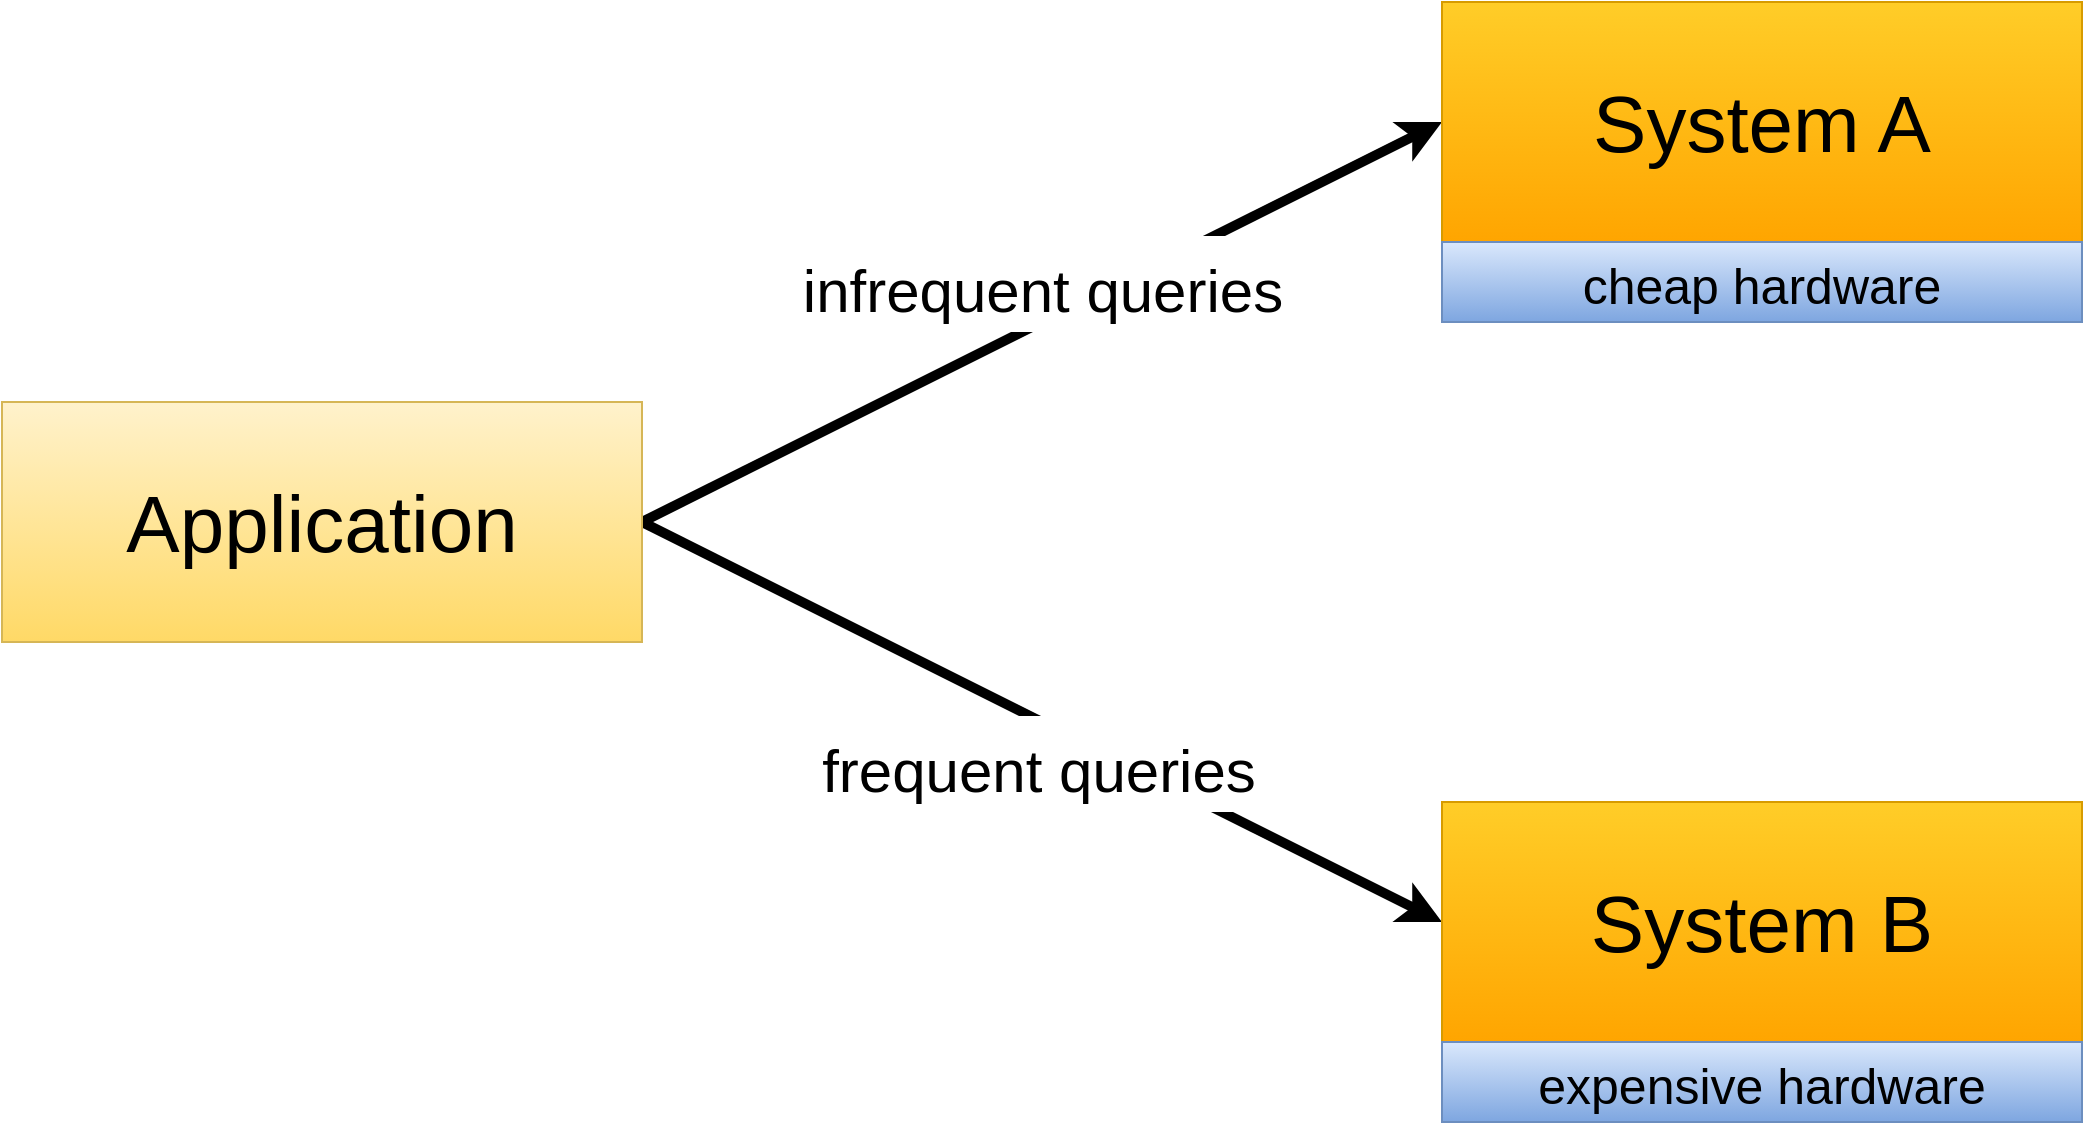 <mxfile compressed="false" version="19.0.2" type="device">
  <diagram id="kntlUtY1XAIY34VaBQxC" name="Page-1">
    <mxGraphModel dx="2062" dy="1221" grid="1" gridSize="10" guides="1" tooltips="1" connect="1" arrows="1" fold="1" page="1" pageScale="1" pageWidth="1920" pageHeight="1200" math="0" shadow="0">
      <root>
        <mxCell id="0" />
        <mxCell id="1" parent="0" />
        <mxCell id="T0n8CZZ1Pmrx4sEwIJ8b-4" style="rounded=0;orthogonalLoop=1;jettySize=auto;html=1;exitX=1;exitY=0.5;exitDx=0;exitDy=0;entryX=0;entryY=0.5;entryDx=0;entryDy=0;fontSize=40;strokeWidth=5;" parent="1" source="T0n8CZZ1Pmrx4sEwIJ8b-1" target="T0n8CZZ1Pmrx4sEwIJ8b-2" edge="1">
          <mxGeometry relative="1" as="geometry" />
        </mxCell>
        <mxCell id="T0n8CZZ1Pmrx4sEwIJ8b-6" value="&lt;font style=&quot;font-size: 30px;&quot;&gt;infrequent queries&lt;/font&gt;" style="edgeLabel;html=1;align=center;verticalAlign=middle;resizable=0;points=[];fontSize=40;" parent="T0n8CZZ1Pmrx4sEwIJ8b-4" vertex="1" connectable="0">
          <mxGeometry x="0.321" y="-6" relative="1" as="geometry">
            <mxPoint x="-67" y="7" as="offset" />
          </mxGeometry>
        </mxCell>
        <mxCell id="T0n8CZZ1Pmrx4sEwIJ8b-5" style="edgeStyle=none;rounded=0;orthogonalLoop=1;jettySize=auto;html=1;exitX=1;exitY=0.5;exitDx=0;exitDy=0;entryX=0;entryY=0.5;entryDx=0;entryDy=0;fontSize=40;strokeWidth=5;" parent="1" source="T0n8CZZ1Pmrx4sEwIJ8b-1" target="T0n8CZZ1Pmrx4sEwIJ8b-3" edge="1">
          <mxGeometry relative="1" as="geometry" />
        </mxCell>
        <mxCell id="T0n8CZZ1Pmrx4sEwIJ8b-1" value="&lt;font style=&quot;font-size: 40px;&quot;&gt;Application&lt;/font&gt;" style="rounded=0;whiteSpace=wrap;html=1;fillColor=#fff2cc;gradientColor=#ffd966;strokeColor=#d6b656;" parent="1" vertex="1">
          <mxGeometry x="80" y="480" width="320" height="120" as="geometry" />
        </mxCell>
        <mxCell id="T0n8CZZ1Pmrx4sEwIJ8b-2" value="&lt;span style=&quot;font-size: 40px;&quot;&gt;System A&lt;/span&gt;" style="rounded=0;whiteSpace=wrap;html=1;fillColor=#ffcd28;gradientColor=#ffa500;strokeColor=#d79b00;" parent="1" vertex="1">
          <mxGeometry x="800" y="280" width="320" height="120" as="geometry" />
        </mxCell>
        <mxCell id="T0n8CZZ1Pmrx4sEwIJ8b-3" value="&lt;span style=&quot;font-size: 40px;&quot;&gt;System B&lt;/span&gt;" style="rounded=0;whiteSpace=wrap;html=1;fillColor=#ffcd28;gradientColor=#ffa500;strokeColor=#d79b00;" parent="1" vertex="1">
          <mxGeometry x="800" y="680" width="320" height="120" as="geometry" />
        </mxCell>
        <mxCell id="T0n8CZZ1Pmrx4sEwIJ8b-7" value="&lt;font style=&quot;font-size: 30px;&quot;&gt;frequent queries&lt;/font&gt;" style="edgeLabel;html=1;align=center;verticalAlign=middle;resizable=0;points=[];fontSize=40;" parent="1" vertex="1" connectable="0">
          <mxGeometry x="579.998" y="659.999" as="geometry">
            <mxPoint x="18" as="offset" />
          </mxGeometry>
        </mxCell>
        <mxCell id="T0n8CZZ1Pmrx4sEwIJ8b-8" value="&lt;font style=&quot;font-size: 25px;&quot;&gt;expensive hardware&lt;/font&gt;" style="rounded=0;whiteSpace=wrap;html=1;fontSize=30;fillColor=#dae8fc;gradientColor=#7ea6e0;strokeColor=#6c8ebf;" parent="1" vertex="1">
          <mxGeometry x="800" y="800" width="320" height="40" as="geometry" />
        </mxCell>
        <mxCell id="T0n8CZZ1Pmrx4sEwIJ8b-9" value="&lt;font style=&quot;font-size: 25px;&quot;&gt;cheap hardware&lt;/font&gt;" style="rounded=0;whiteSpace=wrap;html=1;fontSize=30;fillColor=#dae8fc;gradientColor=#7ea6e0;strokeColor=#6c8ebf;" parent="1" vertex="1">
          <mxGeometry x="800" y="400" width="320" height="40" as="geometry" />
        </mxCell>
      </root>
    </mxGraphModel>
  </diagram>
</mxfile>
